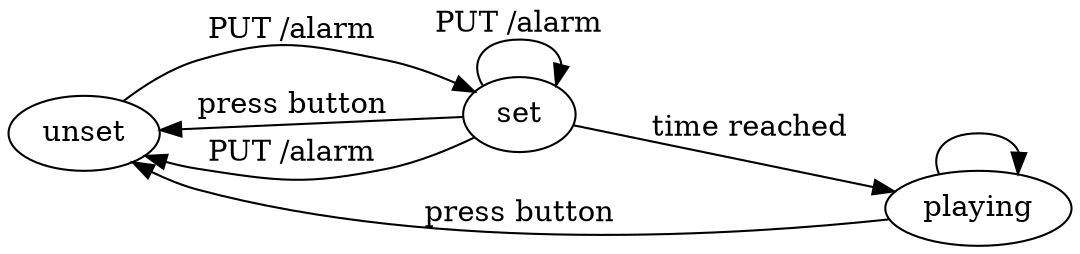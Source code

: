 digraph {
  graph [rankdir=LR]
  unset -> set [label="PUT /alarm"]
  set -> set [label="PUT /alarm"]
  set -> unset [label="press button"]
  set -> unset [label="PUT /alarm"]
  set -> playing [label="time reached"]
  playing -> unset [label="press button"]
  playing -> playing
}

